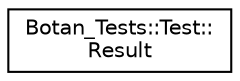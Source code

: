 digraph "Graphical Class Hierarchy"
{
  edge [fontname="Helvetica",fontsize="10",labelfontname="Helvetica",labelfontsize="10"];
  node [fontname="Helvetica",fontsize="10",shape=record];
  rankdir="LR";
  Node0 [label="Botan_Tests::Test::\lResult",height=0.2,width=0.4,color="black", fillcolor="white", style="filled",URL="$class_botan___tests_1_1_test_1_1_result.html"];
}
